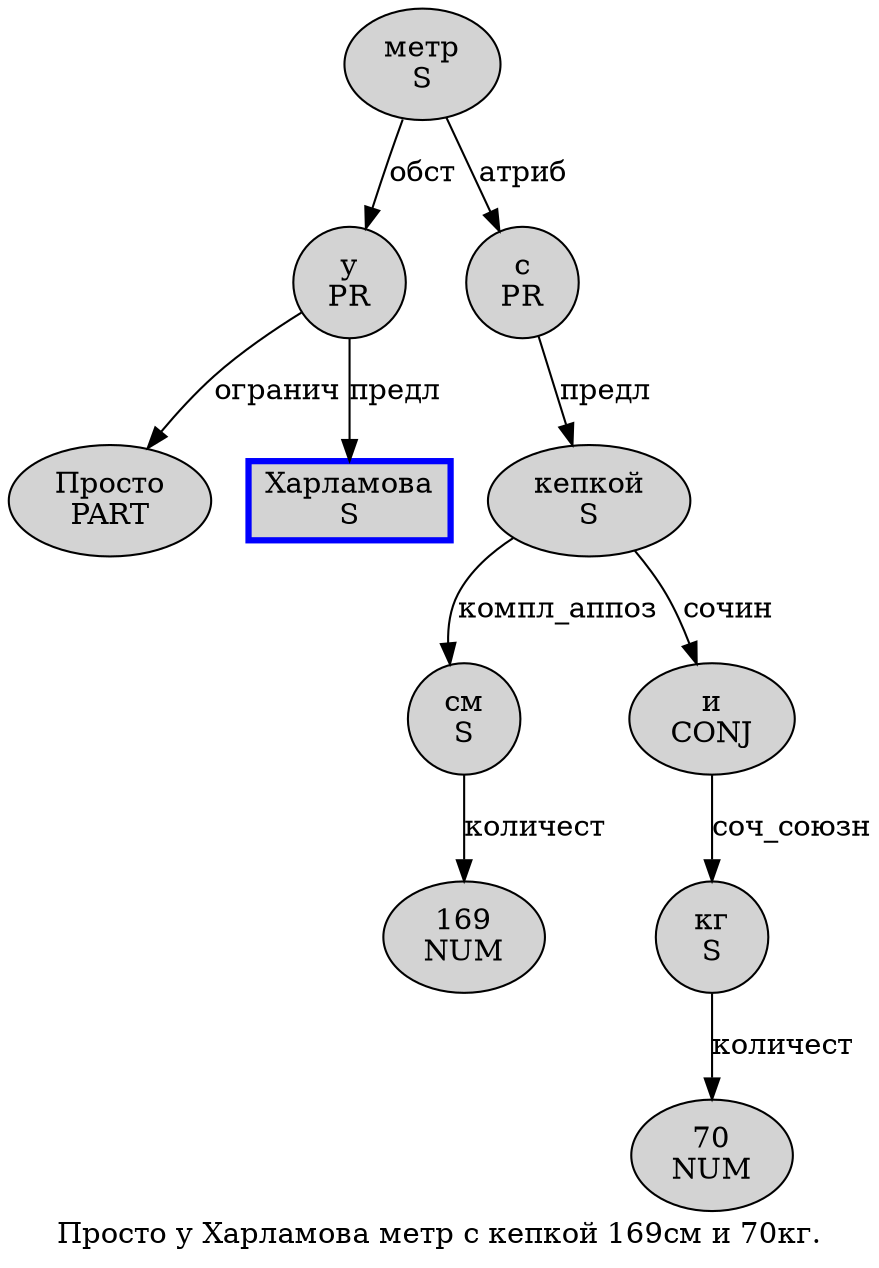 digraph SENTENCE_3261 {
	graph [label="Просто у Харламова метр с кепкой 169см и 70кг."]
	node [style=filled]
		0 [label="Просто
PART" color="" fillcolor=lightgray penwidth=1 shape=ellipse]
		1 [label="у
PR" color="" fillcolor=lightgray penwidth=1 shape=ellipse]
		2 [label="Харламова
S" color=blue fillcolor=lightgray penwidth=3 shape=box]
		3 [label="метр
S" color="" fillcolor=lightgray penwidth=1 shape=ellipse]
		4 [label="с
PR" color="" fillcolor=lightgray penwidth=1 shape=ellipse]
		5 [label="кепкой
S" color="" fillcolor=lightgray penwidth=1 shape=ellipse]
		6 [label="169
NUM" color="" fillcolor=lightgray penwidth=1 shape=ellipse]
		7 [label="см
S" color="" fillcolor=lightgray penwidth=1 shape=ellipse]
		8 [label="и
CONJ" color="" fillcolor=lightgray penwidth=1 shape=ellipse]
		9 [label="70
NUM" color="" fillcolor=lightgray penwidth=1 shape=ellipse]
		10 [label="кг
S" color="" fillcolor=lightgray penwidth=1 shape=ellipse]
			1 -> 0 [label="огранич"]
			1 -> 2 [label="предл"]
			4 -> 5 [label="предл"]
			7 -> 6 [label="количест"]
			8 -> 10 [label="соч_союзн"]
			3 -> 1 [label="обст"]
			3 -> 4 [label="атриб"]
			5 -> 7 [label="компл_аппоз"]
			5 -> 8 [label="сочин"]
			10 -> 9 [label="количест"]
}